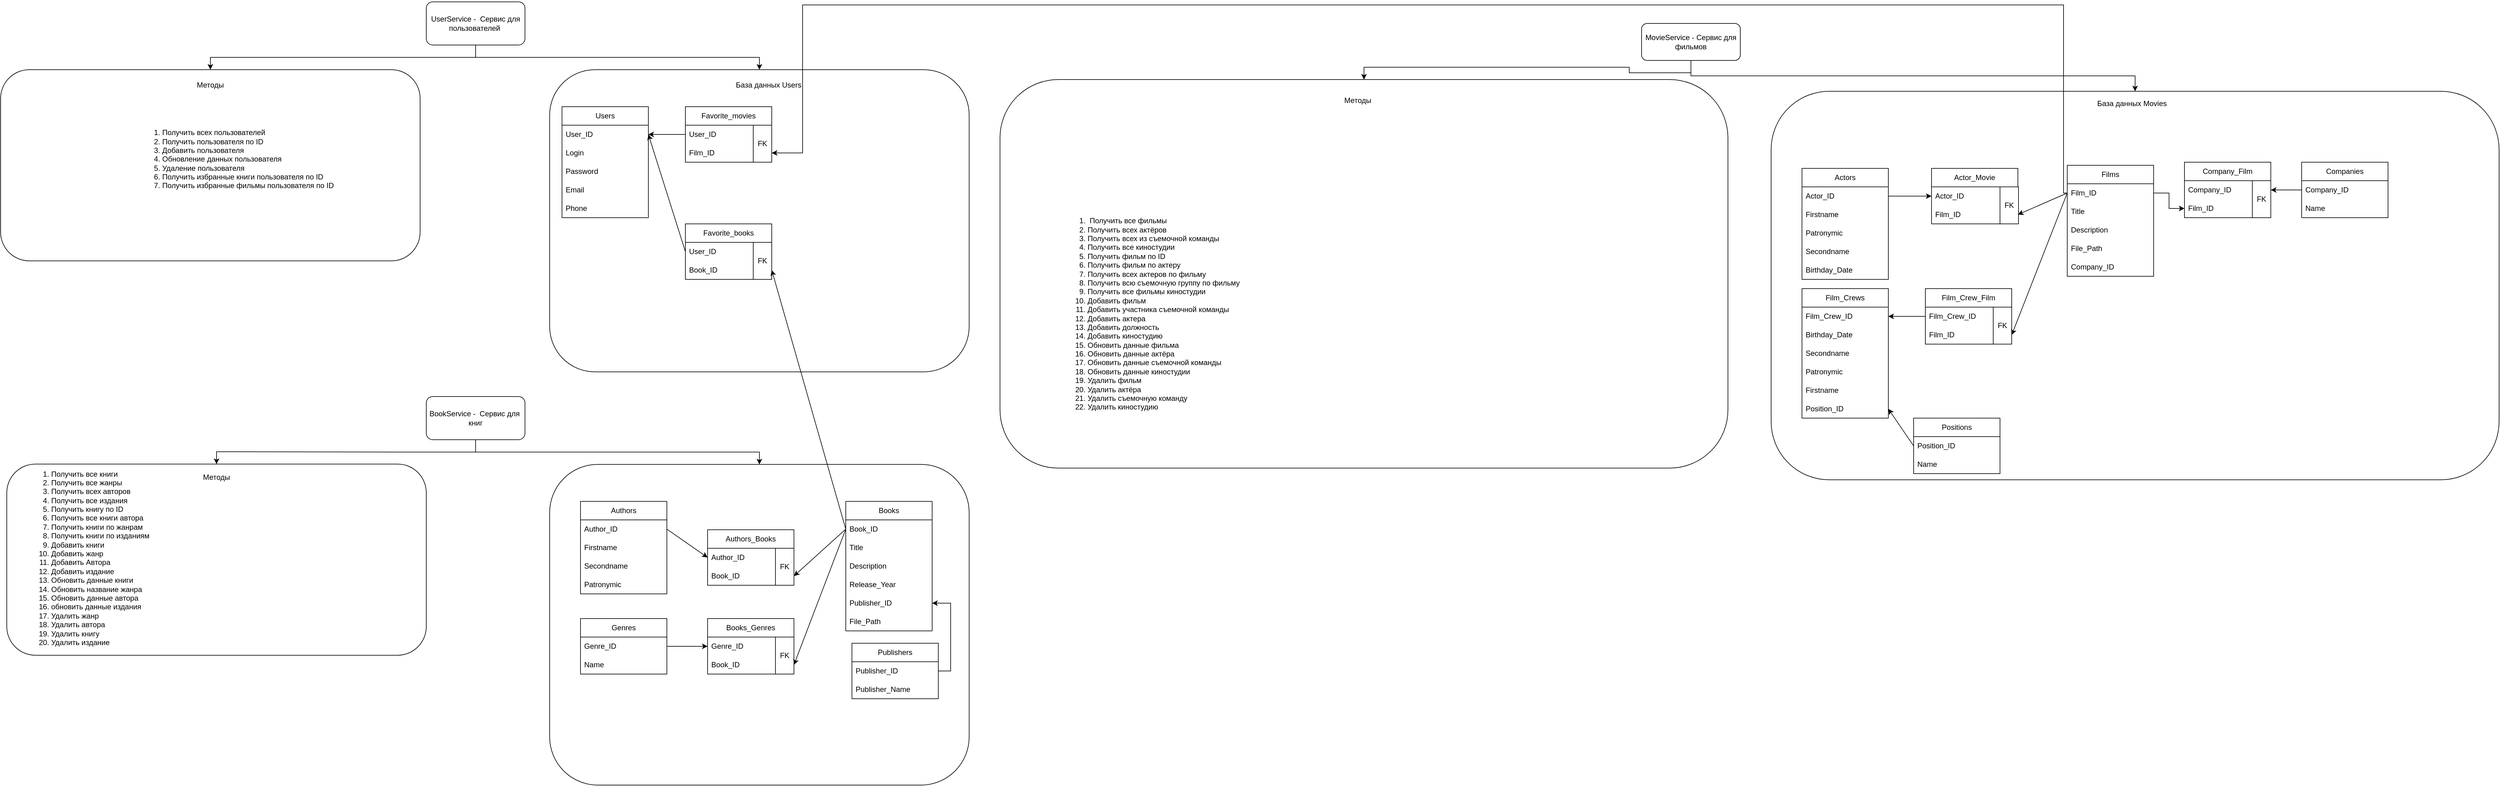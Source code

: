<mxfile version="22.1.2" type="device">
  <diagram name="Page-1" id="nunjTA4fvcYXI3Nan1ei">
    <mxGraphModel dx="2623" dy="1025" grid="1" gridSize="10" guides="1" tooltips="1" connect="1" arrows="1" fold="1" page="1" pageScale="1" pageWidth="850" pageHeight="1100" math="0" shadow="0">
      <root>
        <mxCell id="0" />
        <mxCell id="1" parent="0" />
        <mxCell id="y64R_HTfaRWRjPJeSL_5-12" style="edgeStyle=orthogonalEdgeStyle;rounded=0;orthogonalLoop=1;jettySize=auto;html=1;exitX=0.5;exitY=1;exitDx=0;exitDy=0;entryX=0.5;entryY=0;entryDx=0;entryDy=0;" parent="1" source="y64R_HTfaRWRjPJeSL_5-4" target="y64R_HTfaRWRjPJeSL_5-5" edge="1">
          <mxGeometry relative="1" as="geometry" />
        </mxCell>
        <mxCell id="y64R_HTfaRWRjPJeSL_5-17" style="edgeStyle=orthogonalEdgeStyle;rounded=0;orthogonalLoop=1;jettySize=auto;html=1;exitX=0.5;exitY=1;exitDx=0;exitDy=0;entryX=0.5;entryY=0;entryDx=0;entryDy=0;" parent="1" source="y64R_HTfaRWRjPJeSL_5-4" target="y64R_HTfaRWRjPJeSL_5-16" edge="1">
          <mxGeometry relative="1" as="geometry" />
        </mxCell>
        <mxCell id="y64R_HTfaRWRjPJeSL_5-4" value="UserService -&amp;nbsp; Сервис для пользователей&amp;nbsp;" style="rounded=1;whiteSpace=wrap;html=1;" parent="1" vertex="1">
          <mxGeometry x="-160" y="90" width="160" height="70" as="geometry" />
        </mxCell>
        <mxCell id="y64R_HTfaRWRjPJeSL_5-5" value="" style="rounded=1;whiteSpace=wrap;html=1;" parent="1" vertex="1">
          <mxGeometry x="40" y="200" width="680" height="490" as="geometry" />
        </mxCell>
        <mxCell id="y64R_HTfaRWRjPJeSL_5-6" value="База данных Users" style="text;html=1;strokeColor=none;fillColor=none;align=center;verticalAlign=middle;whiteSpace=wrap;rounded=0;" parent="1" vertex="1">
          <mxGeometry x="340" y="210" width="110" height="30" as="geometry" />
        </mxCell>
        <mxCell id="y64R_HTfaRWRjPJeSL_5-7" value="Users" style="swimlane;fontStyle=0;childLayout=stackLayout;horizontal=1;startSize=30;horizontalStack=0;resizeParent=1;resizeParentMax=0;resizeLast=0;collapsible=1;marginBottom=0;whiteSpace=wrap;html=1;" parent="1" vertex="1">
          <mxGeometry x="60" y="260" width="140" height="180" as="geometry" />
        </mxCell>
        <mxCell id="y64R_HTfaRWRjPJeSL_5-8" value="User_ID" style="text;strokeColor=none;fillColor=none;align=left;verticalAlign=middle;spacingLeft=4;spacingRight=4;overflow=hidden;points=[[0,0.5],[1,0.5]];portConstraint=eastwest;rotatable=0;whiteSpace=wrap;html=1;" parent="y64R_HTfaRWRjPJeSL_5-7" vertex="1">
          <mxGeometry y="30" width="140" height="30" as="geometry" />
        </mxCell>
        <mxCell id="y64R_HTfaRWRjPJeSL_5-10" value="Login" style="text;strokeColor=none;fillColor=none;align=left;verticalAlign=middle;spacingLeft=4;spacingRight=4;overflow=hidden;points=[[0,0.5],[1,0.5]];portConstraint=eastwest;rotatable=0;whiteSpace=wrap;html=1;" parent="y64R_HTfaRWRjPJeSL_5-7" vertex="1">
          <mxGeometry y="60" width="140" height="30" as="geometry" />
        </mxCell>
        <mxCell id="AtE-gss990WMgqZODpJQ-1" value="Password" style="text;strokeColor=none;fillColor=none;align=left;verticalAlign=middle;spacingLeft=4;spacingRight=4;overflow=hidden;points=[[0,0.5],[1,0.5]];portConstraint=eastwest;rotatable=0;whiteSpace=wrap;html=1;" vertex="1" parent="y64R_HTfaRWRjPJeSL_5-7">
          <mxGeometry y="90" width="140" height="30" as="geometry" />
        </mxCell>
        <mxCell id="y64R_HTfaRWRjPJeSL_5-13" value="Email" style="text;strokeColor=none;fillColor=none;align=left;verticalAlign=middle;spacingLeft=4;spacingRight=4;overflow=hidden;points=[[0,0.5],[1,0.5]];portConstraint=eastwest;rotatable=0;whiteSpace=wrap;html=1;" parent="y64R_HTfaRWRjPJeSL_5-7" vertex="1">
          <mxGeometry y="120" width="140" height="30" as="geometry" />
        </mxCell>
        <mxCell id="y64R_HTfaRWRjPJeSL_5-14" value="Phone" style="text;strokeColor=none;fillColor=none;align=left;verticalAlign=middle;spacingLeft=4;spacingRight=4;overflow=hidden;points=[[0,0.5],[1,0.5]];portConstraint=eastwest;rotatable=0;whiteSpace=wrap;html=1;" parent="y64R_HTfaRWRjPJeSL_5-7" vertex="1">
          <mxGeometry y="150" width="140" height="30" as="geometry" />
        </mxCell>
        <mxCell id="y64R_HTfaRWRjPJeSL_5-16" value="" style="rounded=1;whiteSpace=wrap;html=1;" parent="1" vertex="1">
          <mxGeometry x="-850" y="200" width="680" height="310" as="geometry" />
        </mxCell>
        <mxCell id="y64R_HTfaRWRjPJeSL_5-18" value="Методы" style="text;html=1;strokeColor=none;fillColor=none;align=center;verticalAlign=middle;whiteSpace=wrap;rounded=0;" parent="1" vertex="1">
          <mxGeometry x="-540" y="210" width="60" height="30" as="geometry" />
        </mxCell>
        <mxCell id="y64R_HTfaRWRjPJeSL_5-19" value="&lt;ol&gt;&lt;li&gt;Получить всех пользователей&lt;/li&gt;&lt;li&gt;Получить пользователя по ID&lt;/li&gt;&lt;li&gt;Добавить пользователя&lt;/li&gt;&lt;li&gt;Обновление данных пользователя&lt;/li&gt;&lt;li&gt;Удаление пользователя&lt;/li&gt;&lt;li&gt;Получить избранные книги пользователя по ID&lt;/li&gt;&lt;li&gt;Получить избранные фильмы пользователя по ID&lt;/li&gt;&lt;/ol&gt;" style="text;strokeColor=none;fillColor=none;html=1;whiteSpace=wrap;verticalAlign=middle;overflow=hidden;" parent="1" vertex="1">
          <mxGeometry x="-630" y="210" width="680" height="270" as="geometry" />
        </mxCell>
        <mxCell id="y64R_HTfaRWRjPJeSL_5-20" value="Favorite_movies" style="swimlane;fontStyle=0;childLayout=stackLayout;horizontal=1;startSize=30;horizontalStack=0;resizeParent=1;resizeParentMax=0;resizeLast=0;collapsible=1;marginBottom=0;whiteSpace=wrap;html=1;" parent="1" vertex="1">
          <mxGeometry x="260" y="260" width="140" height="90" as="geometry" />
        </mxCell>
        <mxCell id="y64R_HTfaRWRjPJeSL_5-23" value="User_ID" style="text;strokeColor=none;fillColor=none;align=left;verticalAlign=middle;spacingLeft=4;spacingRight=4;overflow=hidden;points=[[0,0.5],[1,0.5]];portConstraint=eastwest;rotatable=0;whiteSpace=wrap;html=1;" parent="y64R_HTfaRWRjPJeSL_5-20" vertex="1">
          <mxGeometry y="30" width="140" height="30" as="geometry" />
        </mxCell>
        <mxCell id="y64R_HTfaRWRjPJeSL_5-22" value="Film_ID" style="text;strokeColor=none;fillColor=none;align=left;verticalAlign=middle;spacingLeft=4;spacingRight=4;overflow=hidden;points=[[0,0.5],[1,0.5]];portConstraint=eastwest;rotatable=0;whiteSpace=wrap;html=1;" parent="y64R_HTfaRWRjPJeSL_5-20" vertex="1">
          <mxGeometry y="60" width="140" height="30" as="geometry" />
        </mxCell>
        <mxCell id="y64R_HTfaRWRjPJeSL_5-25" style="rounded=0;orthogonalLoop=1;jettySize=auto;html=1;exitX=0;exitY=0.5;exitDx=0;exitDy=0;entryX=1;entryY=0.5;entryDx=0;entryDy=0;" parent="1" source="y64R_HTfaRWRjPJeSL_5-23" target="y64R_HTfaRWRjPJeSL_5-8" edge="1">
          <mxGeometry relative="1" as="geometry" />
        </mxCell>
        <mxCell id="y64R_HTfaRWRjPJeSL_5-27" value="Favorite_books" style="swimlane;fontStyle=0;childLayout=stackLayout;horizontal=1;startSize=30;horizontalStack=0;resizeParent=1;resizeParentMax=0;resizeLast=0;collapsible=1;marginBottom=0;whiteSpace=wrap;html=1;" parent="1" vertex="1">
          <mxGeometry x="260" y="450" width="140" height="90" as="geometry" />
        </mxCell>
        <mxCell id="y64R_HTfaRWRjPJeSL_5-30" value="User_ID" style="text;strokeColor=none;fillColor=none;align=left;verticalAlign=middle;spacingLeft=4;spacingRight=4;overflow=hidden;points=[[0,0.5],[1,0.5]];portConstraint=eastwest;rotatable=0;whiteSpace=wrap;html=1;" parent="y64R_HTfaRWRjPJeSL_5-27" vertex="1">
          <mxGeometry y="30" width="140" height="30" as="geometry" />
        </mxCell>
        <mxCell id="y64R_HTfaRWRjPJeSL_5-29" value="Book_ID" style="text;strokeColor=none;fillColor=none;align=left;verticalAlign=middle;spacingLeft=4;spacingRight=4;overflow=hidden;points=[[0,0.5],[1,0.5]];portConstraint=eastwest;rotatable=0;whiteSpace=wrap;html=1;" parent="y64R_HTfaRWRjPJeSL_5-27" vertex="1">
          <mxGeometry y="60" width="140" height="30" as="geometry" />
        </mxCell>
        <mxCell id="y64R_HTfaRWRjPJeSL_5-31" style="rounded=0;orthogonalLoop=1;jettySize=auto;html=1;exitX=0;exitY=0.5;exitDx=0;exitDy=0;entryX=1;entryY=0.5;entryDx=0;entryDy=0;" parent="1" source="y64R_HTfaRWRjPJeSL_5-30" target="y64R_HTfaRWRjPJeSL_5-8" edge="1">
          <mxGeometry relative="1" as="geometry" />
        </mxCell>
        <mxCell id="y64R_HTfaRWRjPJeSL_5-34" style="edgeStyle=orthogonalEdgeStyle;rounded=0;orthogonalLoop=1;jettySize=auto;html=1;exitX=0.5;exitY=1;exitDx=0;exitDy=0;entryX=0.5;entryY=0;entryDx=0;entryDy=0;" parent="1" source="y64R_HTfaRWRjPJeSL_5-32" target="y64R_HTfaRWRjPJeSL_5-33" edge="1">
          <mxGeometry relative="1" as="geometry" />
        </mxCell>
        <mxCell id="y64R_HTfaRWRjPJeSL_5-87" style="edgeStyle=orthogonalEdgeStyle;rounded=0;orthogonalLoop=1;jettySize=auto;html=1;exitX=0.5;exitY=1;exitDx=0;exitDy=0;entryX=0.5;entryY=0;entryDx=0;entryDy=0;" parent="1" source="y64R_HTfaRWRjPJeSL_5-32" target="y64R_HTfaRWRjPJeSL_5-85" edge="1">
          <mxGeometry relative="1" as="geometry" />
        </mxCell>
        <mxCell id="y64R_HTfaRWRjPJeSL_5-32" value="BookService -&amp;nbsp; Сервис для&amp;nbsp;&lt;br&gt;книг" style="rounded=1;whiteSpace=wrap;html=1;" parent="1" vertex="1">
          <mxGeometry x="-160" y="730" width="160" height="70" as="geometry" />
        </mxCell>
        <mxCell id="y64R_HTfaRWRjPJeSL_5-33" value="" style="rounded=1;whiteSpace=wrap;html=1;" parent="1" vertex="1">
          <mxGeometry x="40" y="840" width="680" height="520" as="geometry" />
        </mxCell>
        <mxCell id="y64R_HTfaRWRjPJeSL_5-36" value="FK" style="rounded=0;whiteSpace=wrap;html=1;" parent="1" vertex="1">
          <mxGeometry x="370" y="290" width="30" height="60" as="geometry" />
        </mxCell>
        <mxCell id="y64R_HTfaRWRjPJeSL_5-38" value="FK" style="rounded=0;whiteSpace=wrap;html=1;" parent="1" vertex="1">
          <mxGeometry x="370" y="480" width="30" height="60" as="geometry" />
        </mxCell>
        <mxCell id="y64R_HTfaRWRjPJeSL_5-39" value="Books" style="swimlane;fontStyle=0;childLayout=stackLayout;horizontal=1;startSize=30;horizontalStack=0;resizeParent=1;resizeParentMax=0;resizeLast=0;collapsible=1;marginBottom=0;whiteSpace=wrap;html=1;" parent="1" vertex="1">
          <mxGeometry x="520" y="900" width="140" height="210" as="geometry" />
        </mxCell>
        <mxCell id="y64R_HTfaRWRjPJeSL_5-40" value="Book_ID" style="text;strokeColor=none;fillColor=none;align=left;verticalAlign=middle;spacingLeft=4;spacingRight=4;overflow=hidden;points=[[0,0.5],[1,0.5]];portConstraint=eastwest;rotatable=0;whiteSpace=wrap;html=1;" parent="y64R_HTfaRWRjPJeSL_5-39" vertex="1">
          <mxGeometry y="30" width="140" height="30" as="geometry" />
        </mxCell>
        <mxCell id="y64R_HTfaRWRjPJeSL_5-41" value="Title" style="text;strokeColor=none;fillColor=none;align=left;verticalAlign=middle;spacingLeft=4;spacingRight=4;overflow=hidden;points=[[0,0.5],[1,0.5]];portConstraint=eastwest;rotatable=0;whiteSpace=wrap;html=1;" parent="y64R_HTfaRWRjPJeSL_5-39" vertex="1">
          <mxGeometry y="60" width="140" height="30" as="geometry" />
        </mxCell>
        <mxCell id="y64R_HTfaRWRjPJeSL_5-89" value="Description" style="text;strokeColor=none;fillColor=none;align=left;verticalAlign=middle;spacingLeft=4;spacingRight=4;overflow=hidden;points=[[0,0.5],[1,0.5]];portConstraint=eastwest;rotatable=0;whiteSpace=wrap;html=1;" parent="y64R_HTfaRWRjPJeSL_5-39" vertex="1">
          <mxGeometry y="90" width="140" height="30" as="geometry" />
        </mxCell>
        <mxCell id="y64R_HTfaRWRjPJeSL_5-44" value="Release_Year" style="text;strokeColor=none;fillColor=none;align=left;verticalAlign=middle;spacingLeft=4;spacingRight=4;overflow=hidden;points=[[0,0.5],[1,0.5]];portConstraint=eastwest;rotatable=0;whiteSpace=wrap;html=1;" parent="y64R_HTfaRWRjPJeSL_5-39" vertex="1">
          <mxGeometry y="120" width="140" height="30" as="geometry" />
        </mxCell>
        <mxCell id="y64R_HTfaRWRjPJeSL_5-45" value="Publisher_ID" style="text;strokeColor=none;fillColor=none;align=left;verticalAlign=middle;spacingLeft=4;spacingRight=4;overflow=hidden;points=[[0,0.5],[1,0.5]];portConstraint=eastwest;rotatable=0;whiteSpace=wrap;html=1;" parent="y64R_HTfaRWRjPJeSL_5-39" vertex="1">
          <mxGeometry y="150" width="140" height="30" as="geometry" />
        </mxCell>
        <mxCell id="y64R_HTfaRWRjPJeSL_5-103" value="File_Path" style="text;strokeColor=none;fillColor=none;align=left;verticalAlign=middle;spacingLeft=4;spacingRight=4;overflow=hidden;points=[[0,0.5],[1,0.5]];portConstraint=eastwest;rotatable=0;whiteSpace=wrap;html=1;" parent="y64R_HTfaRWRjPJeSL_5-39" vertex="1">
          <mxGeometry y="180" width="140" height="30" as="geometry" />
        </mxCell>
        <mxCell id="y64R_HTfaRWRjPJeSL_5-51" value="Publishers" style="swimlane;fontStyle=0;childLayout=stackLayout;horizontal=1;startSize=30;horizontalStack=0;resizeParent=1;resizeParentMax=0;resizeLast=0;collapsible=1;marginBottom=0;whiteSpace=wrap;html=1;" parent="1" vertex="1">
          <mxGeometry x="530" y="1130" width="140" height="90" as="geometry" />
        </mxCell>
        <mxCell id="y64R_HTfaRWRjPJeSL_5-52" value="Publisher_ID" style="text;strokeColor=none;fillColor=none;align=left;verticalAlign=middle;spacingLeft=4;spacingRight=4;overflow=hidden;points=[[0,0.5],[1,0.5]];portConstraint=eastwest;rotatable=0;whiteSpace=wrap;html=1;" parent="y64R_HTfaRWRjPJeSL_5-51" vertex="1">
          <mxGeometry y="30" width="140" height="30" as="geometry" />
        </mxCell>
        <mxCell id="y64R_HTfaRWRjPJeSL_5-53" value="Publisher_Name" style="text;strokeColor=none;fillColor=none;align=left;verticalAlign=middle;spacingLeft=4;spacingRight=4;overflow=hidden;points=[[0,0.5],[1,0.5]];portConstraint=eastwest;rotatable=0;whiteSpace=wrap;html=1;" parent="y64R_HTfaRWRjPJeSL_5-51" vertex="1">
          <mxGeometry y="60" width="140" height="30" as="geometry" />
        </mxCell>
        <mxCell id="y64R_HTfaRWRjPJeSL_5-56" style="rounded=0;orthogonalLoop=1;jettySize=auto;html=1;exitX=0;exitY=0.5;exitDx=0;exitDy=0;entryX=1;entryY=0.75;entryDx=0;entryDy=0;" parent="1" source="y64R_HTfaRWRjPJeSL_5-40" target="y64R_HTfaRWRjPJeSL_5-38" edge="1">
          <mxGeometry relative="1" as="geometry" />
        </mxCell>
        <mxCell id="y64R_HTfaRWRjPJeSL_5-57" style="edgeStyle=orthogonalEdgeStyle;rounded=0;orthogonalLoop=1;jettySize=auto;html=1;exitX=1;exitY=0.5;exitDx=0;exitDy=0;entryX=1;entryY=0.5;entryDx=0;entryDy=0;" parent="1" source="y64R_HTfaRWRjPJeSL_5-52" target="y64R_HTfaRWRjPJeSL_5-45" edge="1">
          <mxGeometry relative="1" as="geometry" />
        </mxCell>
        <mxCell id="y64R_HTfaRWRjPJeSL_5-58" value="Authors" style="swimlane;fontStyle=0;childLayout=stackLayout;horizontal=1;startSize=30;horizontalStack=0;resizeParent=1;resizeParentMax=0;resizeLast=0;collapsible=1;marginBottom=0;whiteSpace=wrap;html=1;" parent="1" vertex="1">
          <mxGeometry x="90" y="900" width="140" height="150" as="geometry" />
        </mxCell>
        <mxCell id="y64R_HTfaRWRjPJeSL_5-59" value="Author_ID" style="text;strokeColor=none;fillColor=none;align=left;verticalAlign=middle;spacingLeft=4;spacingRight=4;overflow=hidden;points=[[0,0.5],[1,0.5]];portConstraint=eastwest;rotatable=0;whiteSpace=wrap;html=1;" parent="y64R_HTfaRWRjPJeSL_5-58" vertex="1">
          <mxGeometry y="30" width="140" height="30" as="geometry" />
        </mxCell>
        <mxCell id="y64R_HTfaRWRjPJeSL_5-60" value="Firstname" style="text;strokeColor=none;fillColor=none;align=left;verticalAlign=middle;spacingLeft=4;spacingRight=4;overflow=hidden;points=[[0,0.5],[1,0.5]];portConstraint=eastwest;rotatable=0;whiteSpace=wrap;html=1;" parent="y64R_HTfaRWRjPJeSL_5-58" vertex="1">
          <mxGeometry y="60" width="140" height="30" as="geometry" />
        </mxCell>
        <mxCell id="y64R_HTfaRWRjPJeSL_5-63" value="Secondname" style="text;strokeColor=none;fillColor=none;align=left;verticalAlign=middle;spacingLeft=4;spacingRight=4;overflow=hidden;points=[[0,0.5],[1,0.5]];portConstraint=eastwest;rotatable=0;whiteSpace=wrap;html=1;" parent="y64R_HTfaRWRjPJeSL_5-58" vertex="1">
          <mxGeometry y="90" width="140" height="30" as="geometry" />
        </mxCell>
        <mxCell id="y64R_HTfaRWRjPJeSL_5-61" value="Patronymic" style="text;strokeColor=none;fillColor=none;align=left;verticalAlign=middle;spacingLeft=4;spacingRight=4;overflow=hidden;points=[[0,0.5],[1,0.5]];portConstraint=eastwest;rotatable=0;whiteSpace=wrap;html=1;" parent="y64R_HTfaRWRjPJeSL_5-58" vertex="1">
          <mxGeometry y="120" width="140" height="30" as="geometry" />
        </mxCell>
        <mxCell id="y64R_HTfaRWRjPJeSL_5-64" value="Authors_Books" style="swimlane;fontStyle=0;childLayout=stackLayout;horizontal=1;startSize=30;horizontalStack=0;resizeParent=1;resizeParentMax=0;resizeLast=0;collapsible=1;marginBottom=0;whiteSpace=wrap;html=1;" parent="1" vertex="1">
          <mxGeometry x="296" y="946" width="140" height="90" as="geometry" />
        </mxCell>
        <mxCell id="y64R_HTfaRWRjPJeSL_5-65" value="Author_ID" style="text;strokeColor=none;fillColor=none;align=left;verticalAlign=middle;spacingLeft=4;spacingRight=4;overflow=hidden;points=[[0,0.5],[1,0.5]];portConstraint=eastwest;rotatable=0;whiteSpace=wrap;html=1;" parent="y64R_HTfaRWRjPJeSL_5-64" vertex="1">
          <mxGeometry y="30" width="140" height="30" as="geometry" />
        </mxCell>
        <mxCell id="y64R_HTfaRWRjPJeSL_5-66" value="Book_ID" style="text;strokeColor=none;fillColor=none;align=left;verticalAlign=middle;spacingLeft=4;spacingRight=4;overflow=hidden;points=[[0,0.5],[1,0.5]];portConstraint=eastwest;rotatable=0;whiteSpace=wrap;html=1;" parent="y64R_HTfaRWRjPJeSL_5-64" vertex="1">
          <mxGeometry y="60" width="140" height="30" as="geometry" />
        </mxCell>
        <mxCell id="y64R_HTfaRWRjPJeSL_5-69" value="FK" style="rounded=0;whiteSpace=wrap;html=1;" parent="1" vertex="1">
          <mxGeometry x="406" y="976" width="30" height="60" as="geometry" />
        </mxCell>
        <mxCell id="y64R_HTfaRWRjPJeSL_5-72" style="rounded=0;orthogonalLoop=1;jettySize=auto;html=1;exitX=0;exitY=0.5;exitDx=0;exitDy=0;entryX=1;entryY=0.75;entryDx=0;entryDy=0;" parent="1" source="y64R_HTfaRWRjPJeSL_5-40" target="y64R_HTfaRWRjPJeSL_5-69" edge="1">
          <mxGeometry relative="1" as="geometry" />
        </mxCell>
        <mxCell id="y64R_HTfaRWRjPJeSL_5-73" style="rounded=0;orthogonalLoop=1;jettySize=auto;html=1;exitX=1;exitY=0.5;exitDx=0;exitDy=0;entryX=0;entryY=0.5;entryDx=0;entryDy=0;" parent="1" source="y64R_HTfaRWRjPJeSL_5-59" target="y64R_HTfaRWRjPJeSL_5-65" edge="1">
          <mxGeometry relative="1" as="geometry" />
        </mxCell>
        <mxCell id="y64R_HTfaRWRjPJeSL_5-74" value="Genres" style="swimlane;fontStyle=0;childLayout=stackLayout;horizontal=1;startSize=30;horizontalStack=0;resizeParent=1;resizeParentMax=0;resizeLast=0;collapsible=1;marginBottom=0;whiteSpace=wrap;html=1;" parent="1" vertex="1">
          <mxGeometry x="90" y="1090" width="140" height="90" as="geometry" />
        </mxCell>
        <mxCell id="y64R_HTfaRWRjPJeSL_5-75" value="Genre_ID" style="text;strokeColor=none;fillColor=none;align=left;verticalAlign=middle;spacingLeft=4;spacingRight=4;overflow=hidden;points=[[0,0.5],[1,0.5]];portConstraint=eastwest;rotatable=0;whiteSpace=wrap;html=1;" parent="y64R_HTfaRWRjPJeSL_5-74" vertex="1">
          <mxGeometry y="30" width="140" height="30" as="geometry" />
        </mxCell>
        <mxCell id="y64R_HTfaRWRjPJeSL_5-76" value="Name" style="text;strokeColor=none;fillColor=none;align=left;verticalAlign=middle;spacingLeft=4;spacingRight=4;overflow=hidden;points=[[0,0.5],[1,0.5]];portConstraint=eastwest;rotatable=0;whiteSpace=wrap;html=1;" parent="y64R_HTfaRWRjPJeSL_5-74" vertex="1">
          <mxGeometry y="60" width="140" height="30" as="geometry" />
        </mxCell>
        <mxCell id="y64R_HTfaRWRjPJeSL_5-78" value="Books_Genres" style="swimlane;fontStyle=0;childLayout=stackLayout;horizontal=1;startSize=30;horizontalStack=0;resizeParent=1;resizeParentMax=0;resizeLast=0;collapsible=1;marginBottom=0;whiteSpace=wrap;html=1;" parent="1" vertex="1">
          <mxGeometry x="296" y="1090" width="140" height="90" as="geometry" />
        </mxCell>
        <mxCell id="y64R_HTfaRWRjPJeSL_5-79" value="Genre_ID" style="text;strokeColor=none;fillColor=none;align=left;verticalAlign=middle;spacingLeft=4;spacingRight=4;overflow=hidden;points=[[0,0.5],[1,0.5]];portConstraint=eastwest;rotatable=0;whiteSpace=wrap;html=1;" parent="y64R_HTfaRWRjPJeSL_5-78" vertex="1">
          <mxGeometry y="30" width="140" height="30" as="geometry" />
        </mxCell>
        <mxCell id="y64R_HTfaRWRjPJeSL_5-80" value="Book_ID" style="text;strokeColor=none;fillColor=none;align=left;verticalAlign=middle;spacingLeft=4;spacingRight=4;overflow=hidden;points=[[0,0.5],[1,0.5]];portConstraint=eastwest;rotatable=0;whiteSpace=wrap;html=1;" parent="y64R_HTfaRWRjPJeSL_5-78" vertex="1">
          <mxGeometry y="60" width="140" height="30" as="geometry" />
        </mxCell>
        <mxCell id="y64R_HTfaRWRjPJeSL_5-82" value="FK" style="rounded=0;whiteSpace=wrap;html=1;" parent="1" vertex="1">
          <mxGeometry x="406" y="1120" width="30" height="60" as="geometry" />
        </mxCell>
        <mxCell id="y64R_HTfaRWRjPJeSL_5-83" style="rounded=0;orthogonalLoop=1;jettySize=auto;html=1;exitX=0;exitY=0.5;exitDx=0;exitDy=0;entryX=1;entryY=0.5;entryDx=0;entryDy=0;" parent="1" source="y64R_HTfaRWRjPJeSL_5-40" target="y64R_HTfaRWRjPJeSL_5-80" edge="1">
          <mxGeometry relative="1" as="geometry" />
        </mxCell>
        <mxCell id="y64R_HTfaRWRjPJeSL_5-84" style="rounded=0;orthogonalLoop=1;jettySize=auto;html=1;exitX=1;exitY=0.5;exitDx=0;exitDy=0;entryX=0;entryY=0.5;entryDx=0;entryDy=0;" parent="1" source="y64R_HTfaRWRjPJeSL_5-75" target="y64R_HTfaRWRjPJeSL_5-79" edge="1">
          <mxGeometry relative="1" as="geometry" />
        </mxCell>
        <mxCell id="y64R_HTfaRWRjPJeSL_5-85" value="" style="rounded=1;whiteSpace=wrap;html=1;" parent="1" vertex="1">
          <mxGeometry x="-840" y="839.5" width="680" height="310" as="geometry" />
        </mxCell>
        <mxCell id="y64R_HTfaRWRjPJeSL_5-86" value="Методы" style="text;html=1;strokeColor=none;fillColor=none;align=center;verticalAlign=middle;whiteSpace=wrap;rounded=0;" parent="1" vertex="1">
          <mxGeometry x="-530" y="846" width="60" height="30" as="geometry" />
        </mxCell>
        <mxCell id="y64R_HTfaRWRjPJeSL_5-88" value="&lt;ol&gt;&lt;li&gt;Получить все книги&lt;/li&gt;&lt;li&gt;Получить все жанры&lt;/li&gt;&lt;li&gt;Получить всех авторов&lt;/li&gt;&lt;li&gt;Получить все издания&lt;/li&gt;&lt;li&gt;Получить книгу по ID&lt;/li&gt;&lt;li&gt;Получить все книги автора&lt;/li&gt;&lt;li&gt;Получить книги по жанрам&lt;/li&gt;&lt;li&gt;Получить книги по изданиям&lt;/li&gt;&lt;li&gt;Добавить книги&lt;/li&gt;&lt;li&gt;Добавить жанр&lt;/li&gt;&lt;li&gt;Добавить Автора&lt;/li&gt;&lt;li&gt;Добавить издание&lt;/li&gt;&lt;li&gt;Обновить данные книги&lt;/li&gt;&lt;li&gt;Обновить название жанра&lt;/li&gt;&lt;li&gt;Обновить данные автора&lt;/li&gt;&lt;li&gt;обновить данные издания&lt;/li&gt;&lt;li&gt;Удалить жанр&lt;/li&gt;&lt;li&gt;Удалить автора&lt;/li&gt;&lt;li&gt;Удалить книгу&lt;/li&gt;&lt;li&gt;Удалить издание&lt;/li&gt;&lt;/ol&gt;" style="text;strokeColor=none;fillColor=none;html=1;whiteSpace=wrap;verticalAlign=middle;overflow=hidden;" parent="1" vertex="1">
          <mxGeometry x="-810" y="833.5" width="580" height="314" as="geometry" />
        </mxCell>
        <mxCell id="y64R_HTfaRWRjPJeSL_5-155" style="edgeStyle=orthogonalEdgeStyle;rounded=0;orthogonalLoop=1;jettySize=auto;html=1;exitX=0.5;exitY=1;exitDx=0;exitDy=0;entryX=0.5;entryY=0;entryDx=0;entryDy=0;" parent="1" source="y64R_HTfaRWRjPJeSL_5-90" target="y64R_HTfaRWRjPJeSL_5-92" edge="1">
          <mxGeometry relative="1" as="geometry" />
        </mxCell>
        <mxCell id="y64R_HTfaRWRjPJeSL_5-157" style="edgeStyle=orthogonalEdgeStyle;rounded=0;orthogonalLoop=1;jettySize=auto;html=1;exitX=0.5;exitY=1;exitDx=0;exitDy=0;entryX=0.5;entryY=0;entryDx=0;entryDy=0;" parent="1" source="y64R_HTfaRWRjPJeSL_5-90" target="y64R_HTfaRWRjPJeSL_5-156" edge="1">
          <mxGeometry relative="1" as="geometry" />
        </mxCell>
        <mxCell id="y64R_HTfaRWRjPJeSL_5-90" value="MovieService - Сервис для фильмов" style="rounded=1;whiteSpace=wrap;html=1;" parent="1" vertex="1">
          <mxGeometry x="1810" y="125" width="160" height="60" as="geometry" />
        </mxCell>
        <mxCell id="y64R_HTfaRWRjPJeSL_5-92" value="" style="rounded=1;whiteSpace=wrap;html=1;" parent="1" vertex="1">
          <mxGeometry x="2020" y="235" width="1180" height="630" as="geometry" />
        </mxCell>
        <mxCell id="y64R_HTfaRWRjPJeSL_5-93" value="База данных Movies" style="text;html=1;strokeColor=none;fillColor=none;align=center;verticalAlign=middle;whiteSpace=wrap;rounded=0;" parent="1" vertex="1">
          <mxGeometry x="2540" y="240" width="130" height="30" as="geometry" />
        </mxCell>
        <mxCell id="y64R_HTfaRWRjPJeSL_5-94" value="Films" style="swimlane;fontStyle=0;childLayout=stackLayout;horizontal=1;startSize=30;horizontalStack=0;resizeParent=1;resizeParentMax=0;resizeLast=0;collapsible=1;marginBottom=0;whiteSpace=wrap;html=1;" parent="1" vertex="1">
          <mxGeometry x="2500" y="355" width="140" height="180" as="geometry" />
        </mxCell>
        <mxCell id="y64R_HTfaRWRjPJeSL_5-95" value="Film_ID" style="text;strokeColor=none;fillColor=none;align=left;verticalAlign=middle;spacingLeft=4;spacingRight=4;overflow=hidden;points=[[0,0.5],[1,0.5]];portConstraint=eastwest;rotatable=0;whiteSpace=wrap;html=1;" parent="y64R_HTfaRWRjPJeSL_5-94" vertex="1">
          <mxGeometry y="30" width="140" height="30" as="geometry" />
        </mxCell>
        <mxCell id="y64R_HTfaRWRjPJeSL_5-96" value="Title" style="text;strokeColor=none;fillColor=none;align=left;verticalAlign=middle;spacingLeft=4;spacingRight=4;overflow=hidden;points=[[0,0.5],[1,0.5]];portConstraint=eastwest;rotatable=0;whiteSpace=wrap;html=1;" parent="y64R_HTfaRWRjPJeSL_5-94" vertex="1">
          <mxGeometry y="60" width="140" height="30" as="geometry" />
        </mxCell>
        <mxCell id="y64R_HTfaRWRjPJeSL_5-102" value="Description" style="text;strokeColor=none;fillColor=none;align=left;verticalAlign=middle;spacingLeft=4;spacingRight=4;overflow=hidden;points=[[0,0.5],[1,0.5]];portConstraint=eastwest;rotatable=0;whiteSpace=wrap;html=1;" parent="y64R_HTfaRWRjPJeSL_5-94" vertex="1">
          <mxGeometry y="90" width="140" height="30" as="geometry" />
        </mxCell>
        <mxCell id="y64R_HTfaRWRjPJeSL_5-97" value="File_Path" style="text;strokeColor=none;fillColor=none;align=left;verticalAlign=middle;spacingLeft=4;spacingRight=4;overflow=hidden;points=[[0,0.5],[1,0.5]];portConstraint=eastwest;rotatable=0;whiteSpace=wrap;html=1;" parent="y64R_HTfaRWRjPJeSL_5-94" vertex="1">
          <mxGeometry y="120" width="140" height="30" as="geometry" />
        </mxCell>
        <mxCell id="y64R_HTfaRWRjPJeSL_5-104" value="Company_ID" style="text;strokeColor=none;fillColor=none;align=left;verticalAlign=middle;spacingLeft=4;spacingRight=4;overflow=hidden;points=[[0,0.5],[1,0.5]];portConstraint=eastwest;rotatable=0;whiteSpace=wrap;html=1;" parent="y64R_HTfaRWRjPJeSL_5-94" vertex="1">
          <mxGeometry y="150" width="140" height="30" as="geometry" />
        </mxCell>
        <mxCell id="y64R_HTfaRWRjPJeSL_5-106" value="Actors" style="swimlane;fontStyle=0;childLayout=stackLayout;horizontal=1;startSize=30;horizontalStack=0;resizeParent=1;resizeParentMax=0;resizeLast=0;collapsible=1;marginBottom=0;whiteSpace=wrap;html=1;" parent="1" vertex="1">
          <mxGeometry x="2070" y="360" width="140" height="180" as="geometry" />
        </mxCell>
        <mxCell id="y64R_HTfaRWRjPJeSL_5-107" value="Actor_ID" style="text;strokeColor=none;fillColor=none;align=left;verticalAlign=middle;spacingLeft=4;spacingRight=4;overflow=hidden;points=[[0,0.5],[1,0.5]];portConstraint=eastwest;rotatable=0;whiteSpace=wrap;html=1;" parent="y64R_HTfaRWRjPJeSL_5-106" vertex="1">
          <mxGeometry y="30" width="140" height="30" as="geometry" />
        </mxCell>
        <mxCell id="y64R_HTfaRWRjPJeSL_5-111" value="Firstname" style="text;strokeColor=none;fillColor=none;align=left;verticalAlign=middle;spacingLeft=4;spacingRight=4;overflow=hidden;points=[[0,0.5],[1,0.5]];portConstraint=eastwest;rotatable=0;whiteSpace=wrap;html=1;" parent="y64R_HTfaRWRjPJeSL_5-106" vertex="1">
          <mxGeometry y="60" width="140" height="30" as="geometry" />
        </mxCell>
        <mxCell id="y64R_HTfaRWRjPJeSL_5-113" value="Patronymic" style="text;strokeColor=none;fillColor=none;align=left;verticalAlign=middle;spacingLeft=4;spacingRight=4;overflow=hidden;points=[[0,0.5],[1,0.5]];portConstraint=eastwest;rotatable=0;whiteSpace=wrap;html=1;" parent="y64R_HTfaRWRjPJeSL_5-106" vertex="1">
          <mxGeometry y="90" width="140" height="30" as="geometry" />
        </mxCell>
        <mxCell id="y64R_HTfaRWRjPJeSL_5-112" value="Secondname" style="text;strokeColor=none;fillColor=none;align=left;verticalAlign=middle;spacingLeft=4;spacingRight=4;overflow=hidden;points=[[0,0.5],[1,0.5]];portConstraint=eastwest;rotatable=0;whiteSpace=wrap;html=1;" parent="y64R_HTfaRWRjPJeSL_5-106" vertex="1">
          <mxGeometry y="120" width="140" height="30" as="geometry" />
        </mxCell>
        <mxCell id="y64R_HTfaRWRjPJeSL_5-109" value="Birthday_Date" style="text;strokeColor=none;fillColor=none;align=left;verticalAlign=middle;spacingLeft=4;spacingRight=4;overflow=hidden;points=[[0,0.5],[1,0.5]];portConstraint=eastwest;rotatable=0;whiteSpace=wrap;html=1;" parent="y64R_HTfaRWRjPJeSL_5-106" vertex="1">
          <mxGeometry y="150" width="140" height="30" as="geometry" />
        </mxCell>
        <mxCell id="y64R_HTfaRWRjPJeSL_5-114" value="Actor_Movie" style="swimlane;fontStyle=0;childLayout=stackLayout;horizontal=1;startSize=30;horizontalStack=0;resizeParent=1;resizeParentMax=0;resizeLast=0;collapsible=1;marginBottom=0;whiteSpace=wrap;html=1;" parent="1" vertex="1">
          <mxGeometry x="2280" y="360" width="140" height="90" as="geometry" />
        </mxCell>
        <mxCell id="y64R_HTfaRWRjPJeSL_5-115" value="Actor_ID" style="text;strokeColor=none;fillColor=none;align=left;verticalAlign=middle;spacingLeft=4;spacingRight=4;overflow=hidden;points=[[0,0.5],[1,0.5]];portConstraint=eastwest;rotatable=0;whiteSpace=wrap;html=1;" parent="y64R_HTfaRWRjPJeSL_5-114" vertex="1">
          <mxGeometry y="30" width="140" height="30" as="geometry" />
        </mxCell>
        <mxCell id="y64R_HTfaRWRjPJeSL_5-116" value="Film_ID" style="text;strokeColor=none;fillColor=none;align=left;verticalAlign=middle;spacingLeft=4;spacingRight=4;overflow=hidden;points=[[0,0.5],[1,0.5]];portConstraint=eastwest;rotatable=0;whiteSpace=wrap;html=1;" parent="y64R_HTfaRWRjPJeSL_5-114" vertex="1">
          <mxGeometry y="60" width="140" height="30" as="geometry" />
        </mxCell>
        <mxCell id="y64R_HTfaRWRjPJeSL_5-118" value="FK" style="rounded=0;whiteSpace=wrap;html=1;" parent="1" vertex="1">
          <mxGeometry x="2391" y="390" width="30" height="60" as="geometry" />
        </mxCell>
        <mxCell id="y64R_HTfaRWRjPJeSL_5-119" style="edgeStyle=orthogonalEdgeStyle;rounded=0;orthogonalLoop=1;jettySize=auto;html=1;exitX=1;exitY=0.5;exitDx=0;exitDy=0;entryX=0;entryY=0.5;entryDx=0;entryDy=0;" parent="1" source="y64R_HTfaRWRjPJeSL_5-107" target="y64R_HTfaRWRjPJeSL_5-115" edge="1">
          <mxGeometry relative="1" as="geometry" />
        </mxCell>
        <mxCell id="y64R_HTfaRWRjPJeSL_5-120" style="rounded=0;orthogonalLoop=1;jettySize=auto;html=1;exitX=0;exitY=0.5;exitDx=0;exitDy=0;entryX=1;entryY=0.5;entryDx=0;entryDy=0;" parent="1" source="y64R_HTfaRWRjPJeSL_5-95" target="y64R_HTfaRWRjPJeSL_5-116" edge="1">
          <mxGeometry relative="1" as="geometry" />
        </mxCell>
        <mxCell id="y64R_HTfaRWRjPJeSL_5-125" value="Film_Crews" style="swimlane;fontStyle=0;childLayout=stackLayout;horizontal=1;startSize=30;horizontalStack=0;resizeParent=1;resizeParentMax=0;resizeLast=0;collapsible=1;marginBottom=0;whiteSpace=wrap;html=1;" parent="1" vertex="1">
          <mxGeometry x="2070" y="555" width="140" height="210" as="geometry" />
        </mxCell>
        <mxCell id="y64R_HTfaRWRjPJeSL_5-136" value="Film_Crew_ID" style="text;strokeColor=none;fillColor=none;align=left;verticalAlign=middle;spacingLeft=4;spacingRight=4;overflow=hidden;points=[[0,0.5],[1,0.5]];portConstraint=eastwest;rotatable=0;whiteSpace=wrap;html=1;" parent="y64R_HTfaRWRjPJeSL_5-125" vertex="1">
          <mxGeometry y="30" width="140" height="30" as="geometry" />
        </mxCell>
        <mxCell id="y64R_HTfaRWRjPJeSL_5-140" value="Birthday_Date" style="text;strokeColor=none;fillColor=none;align=left;verticalAlign=middle;spacingLeft=4;spacingRight=4;overflow=hidden;points=[[0,0.5],[1,0.5]];portConstraint=eastwest;rotatable=0;whiteSpace=wrap;html=1;" parent="y64R_HTfaRWRjPJeSL_5-125" vertex="1">
          <mxGeometry y="60" width="140" height="30" as="geometry" />
        </mxCell>
        <mxCell id="y64R_HTfaRWRjPJeSL_5-139" value="Secondname" style="text;strokeColor=none;fillColor=none;align=left;verticalAlign=middle;spacingLeft=4;spacingRight=4;overflow=hidden;points=[[0,0.5],[1,0.5]];portConstraint=eastwest;rotatable=0;whiteSpace=wrap;html=1;" parent="y64R_HTfaRWRjPJeSL_5-125" vertex="1">
          <mxGeometry y="90" width="140" height="30" as="geometry" />
        </mxCell>
        <mxCell id="y64R_HTfaRWRjPJeSL_5-138" value="Patronymic" style="text;strokeColor=none;fillColor=none;align=left;verticalAlign=middle;spacingLeft=4;spacingRight=4;overflow=hidden;points=[[0,0.5],[1,0.5]];portConstraint=eastwest;rotatable=0;whiteSpace=wrap;html=1;" parent="y64R_HTfaRWRjPJeSL_5-125" vertex="1">
          <mxGeometry y="120" width="140" height="30" as="geometry" />
        </mxCell>
        <mxCell id="y64R_HTfaRWRjPJeSL_5-137" value="Firstname" style="text;strokeColor=none;fillColor=none;align=left;verticalAlign=middle;spacingLeft=4;spacingRight=4;overflow=hidden;points=[[0,0.5],[1,0.5]];portConstraint=eastwest;rotatable=0;whiteSpace=wrap;html=1;" parent="y64R_HTfaRWRjPJeSL_5-125" vertex="1">
          <mxGeometry y="150" width="140" height="30" as="geometry" />
        </mxCell>
        <mxCell id="y64R_HTfaRWRjPJeSL_5-141" value="Position_ID" style="text;strokeColor=none;fillColor=none;align=left;verticalAlign=middle;spacingLeft=4;spacingRight=4;overflow=hidden;points=[[0,0.5],[1,0.5]];portConstraint=eastwest;rotatable=0;whiteSpace=wrap;html=1;" parent="y64R_HTfaRWRjPJeSL_5-125" vertex="1">
          <mxGeometry y="180" width="140" height="30" as="geometry" />
        </mxCell>
        <mxCell id="y64R_HTfaRWRjPJeSL_5-142" value="Positions" style="swimlane;fontStyle=0;childLayout=stackLayout;horizontal=1;startSize=30;horizontalStack=0;resizeParent=1;resizeParentMax=0;resizeLast=0;collapsible=1;marginBottom=0;whiteSpace=wrap;html=1;" parent="1" vertex="1">
          <mxGeometry x="2251" y="765" width="140" height="90" as="geometry" />
        </mxCell>
        <mxCell id="y64R_HTfaRWRjPJeSL_5-143" value="Position_ID" style="text;strokeColor=none;fillColor=none;align=left;verticalAlign=middle;spacingLeft=4;spacingRight=4;overflow=hidden;points=[[0,0.5],[1,0.5]];portConstraint=eastwest;rotatable=0;whiteSpace=wrap;html=1;" parent="y64R_HTfaRWRjPJeSL_5-142" vertex="1">
          <mxGeometry y="30" width="140" height="30" as="geometry" />
        </mxCell>
        <mxCell id="y64R_HTfaRWRjPJeSL_5-144" value="Name" style="text;strokeColor=none;fillColor=none;align=left;verticalAlign=middle;spacingLeft=4;spacingRight=4;overflow=hidden;points=[[0,0.5],[1,0.5]];portConstraint=eastwest;rotatable=0;whiteSpace=wrap;html=1;" parent="y64R_HTfaRWRjPJeSL_5-142" vertex="1">
          <mxGeometry y="60" width="140" height="30" as="geometry" />
        </mxCell>
        <mxCell id="y64R_HTfaRWRjPJeSL_5-146" style="rounded=0;orthogonalLoop=1;jettySize=auto;html=1;exitX=0;exitY=0.5;exitDx=0;exitDy=0;entryX=1;entryY=0.5;entryDx=0;entryDy=0;" parent="1" source="y64R_HTfaRWRjPJeSL_5-143" target="y64R_HTfaRWRjPJeSL_5-141" edge="1">
          <mxGeometry relative="1" as="geometry" />
        </mxCell>
        <mxCell id="y64R_HTfaRWRjPJeSL_5-147" value="Film_Crew_Film" style="swimlane;fontStyle=0;childLayout=stackLayout;horizontal=1;startSize=30;horizontalStack=0;resizeParent=1;resizeParentMax=0;resizeLast=0;collapsible=1;marginBottom=0;whiteSpace=wrap;html=1;" parent="1" vertex="1">
          <mxGeometry x="2270" y="555" width="140" height="90" as="geometry" />
        </mxCell>
        <mxCell id="y64R_HTfaRWRjPJeSL_5-148" value="Film_Crew_ID" style="text;strokeColor=none;fillColor=none;align=left;verticalAlign=middle;spacingLeft=4;spacingRight=4;overflow=hidden;points=[[0,0.5],[1,0.5]];portConstraint=eastwest;rotatable=0;whiteSpace=wrap;html=1;" parent="y64R_HTfaRWRjPJeSL_5-147" vertex="1">
          <mxGeometry y="30" width="140" height="30" as="geometry" />
        </mxCell>
        <mxCell id="y64R_HTfaRWRjPJeSL_5-149" value="Film_ID" style="text;strokeColor=none;fillColor=none;align=left;verticalAlign=middle;spacingLeft=4;spacingRight=4;overflow=hidden;points=[[0,0.5],[1,0.5]];portConstraint=eastwest;rotatable=0;whiteSpace=wrap;html=1;" parent="y64R_HTfaRWRjPJeSL_5-147" vertex="1">
          <mxGeometry y="60" width="140" height="30" as="geometry" />
        </mxCell>
        <mxCell id="y64R_HTfaRWRjPJeSL_5-151" style="edgeStyle=orthogonalEdgeStyle;rounded=0;orthogonalLoop=1;jettySize=auto;html=1;exitX=0;exitY=0.5;exitDx=0;exitDy=0;entryX=1;entryY=0.5;entryDx=0;entryDy=0;" parent="1" source="y64R_HTfaRWRjPJeSL_5-148" target="y64R_HTfaRWRjPJeSL_5-136" edge="1">
          <mxGeometry relative="1" as="geometry" />
        </mxCell>
        <mxCell id="y64R_HTfaRWRjPJeSL_5-153" value="FK" style="rounded=0;whiteSpace=wrap;html=1;" parent="1" vertex="1">
          <mxGeometry x="2380" y="585" width="30" height="60" as="geometry" />
        </mxCell>
        <mxCell id="y64R_HTfaRWRjPJeSL_5-154" style="rounded=0;orthogonalLoop=1;jettySize=auto;html=1;exitX=0;exitY=0.5;exitDx=0;exitDy=0;entryX=1;entryY=0.5;entryDx=0;entryDy=0;" parent="1" source="y64R_HTfaRWRjPJeSL_5-95" target="y64R_HTfaRWRjPJeSL_5-149" edge="1">
          <mxGeometry relative="1" as="geometry" />
        </mxCell>
        <mxCell id="y64R_HTfaRWRjPJeSL_5-156" value="" style="rounded=1;whiteSpace=wrap;html=1;" parent="1" vertex="1">
          <mxGeometry x="770" y="216" width="1180" height="630" as="geometry" />
        </mxCell>
        <mxCell id="y64R_HTfaRWRjPJeSL_5-158" value="Методы" style="text;html=1;strokeColor=none;fillColor=none;align=center;verticalAlign=middle;whiteSpace=wrap;rounded=0;" parent="1" vertex="1">
          <mxGeometry x="1320" y="235" width="60" height="30" as="geometry" />
        </mxCell>
        <mxCell id="y64R_HTfaRWRjPJeSL_5-159" value="&lt;ol&gt;&lt;li&gt;&amp;nbsp;Получить все фильмы&lt;/li&gt;&lt;li&gt;Получить всех актёров&lt;/li&gt;&lt;li&gt;Получить всех из съемочной команды&lt;/li&gt;&lt;li&gt;Получить все киностудии&lt;/li&gt;&lt;li&gt;Получить фильм по ID&lt;/li&gt;&lt;li&gt;Получить фильм по актеру&lt;/li&gt;&lt;li&gt;Получить всех актеров по фильму&lt;/li&gt;&lt;li&gt;Получить всю съемочную группу по фильму&lt;/li&gt;&lt;li&gt;Получить все фильмы киностудии&lt;/li&gt;&lt;li&gt;Добавить фильм&lt;/li&gt;&lt;li&gt;Добавить участника съемочной команды&lt;/li&gt;&lt;li&gt;Добавить актера&lt;/li&gt;&lt;li&gt;Добавить должность&lt;/li&gt;&lt;li&gt;Добавить киностудию&lt;/li&gt;&lt;li&gt;Обновить данные фильма&lt;/li&gt;&lt;li&gt;Обновить данные актёра&lt;br&gt;&lt;/li&gt;&lt;li&gt;Обновить данные съемочной команды&lt;br&gt;&lt;/li&gt;&lt;li&gt;Обновить данные киностудии&lt;br&gt;&lt;/li&gt;&lt;li&gt;Удалить фильм&lt;/li&gt;&lt;li&gt;Удалить актёра&lt;/li&gt;&lt;li&gt;Удалить съемочную команду&lt;/li&gt;&lt;li&gt;Удалить киностудию&lt;/li&gt;&lt;/ol&gt;" style="text;strokeColor=none;fillColor=none;html=1;whiteSpace=wrap;verticalAlign=middle;overflow=hidden;" parent="1" vertex="1">
          <mxGeometry x="870" y="346" width="780" height="500" as="geometry" />
        </mxCell>
        <mxCell id="y64R_HTfaRWRjPJeSL_5-160" value="Companies" style="swimlane;fontStyle=0;childLayout=stackLayout;horizontal=1;startSize=30;horizontalStack=0;resizeParent=1;resizeParentMax=0;resizeLast=0;collapsible=1;marginBottom=0;whiteSpace=wrap;html=1;" parent="1" vertex="1">
          <mxGeometry x="2880" y="350" width="140" height="90" as="geometry" />
        </mxCell>
        <mxCell id="y64R_HTfaRWRjPJeSL_5-161" value="Company_ID" style="text;strokeColor=none;fillColor=none;align=left;verticalAlign=middle;spacingLeft=4;spacingRight=4;overflow=hidden;points=[[0,0.5],[1,0.5]];portConstraint=eastwest;rotatable=0;whiteSpace=wrap;html=1;" parent="y64R_HTfaRWRjPJeSL_5-160" vertex="1">
          <mxGeometry y="30" width="140" height="30" as="geometry" />
        </mxCell>
        <mxCell id="y64R_HTfaRWRjPJeSL_5-162" value="Name" style="text;strokeColor=none;fillColor=none;align=left;verticalAlign=middle;spacingLeft=4;spacingRight=4;overflow=hidden;points=[[0,0.5],[1,0.5]];portConstraint=eastwest;rotatable=0;whiteSpace=wrap;html=1;" parent="y64R_HTfaRWRjPJeSL_5-160" vertex="1">
          <mxGeometry y="60" width="140" height="30" as="geometry" />
        </mxCell>
        <mxCell id="y64R_HTfaRWRjPJeSL_5-164" value="Company_Film" style="swimlane;fontStyle=0;childLayout=stackLayout;horizontal=1;startSize=30;horizontalStack=0;resizeParent=1;resizeParentMax=0;resizeLast=0;collapsible=1;marginBottom=0;whiteSpace=wrap;html=1;" parent="1" vertex="1">
          <mxGeometry x="2690" y="350" width="140" height="90" as="geometry" />
        </mxCell>
        <mxCell id="y64R_HTfaRWRjPJeSL_5-165" value="Company_ID" style="text;strokeColor=none;fillColor=none;align=left;verticalAlign=middle;spacingLeft=4;spacingRight=4;overflow=hidden;points=[[0,0.5],[1,0.5]];portConstraint=eastwest;rotatable=0;whiteSpace=wrap;html=1;" parent="y64R_HTfaRWRjPJeSL_5-164" vertex="1">
          <mxGeometry y="30" width="140" height="30" as="geometry" />
        </mxCell>
        <mxCell id="y64R_HTfaRWRjPJeSL_5-166" value="Film_ID" style="text;strokeColor=none;fillColor=none;align=left;verticalAlign=middle;spacingLeft=4;spacingRight=4;overflow=hidden;points=[[0,0.5],[1,0.5]];portConstraint=eastwest;rotatable=0;whiteSpace=wrap;html=1;" parent="y64R_HTfaRWRjPJeSL_5-164" vertex="1">
          <mxGeometry y="60" width="140" height="30" as="geometry" />
        </mxCell>
        <mxCell id="y64R_HTfaRWRjPJeSL_5-167" style="edgeStyle=orthogonalEdgeStyle;rounded=0;orthogonalLoop=1;jettySize=auto;html=1;exitX=1;exitY=0.5;exitDx=0;exitDy=0;entryX=0;entryY=0.5;entryDx=0;entryDy=0;" parent="1" source="y64R_HTfaRWRjPJeSL_5-95" target="y64R_HTfaRWRjPJeSL_5-166" edge="1">
          <mxGeometry relative="1" as="geometry" />
        </mxCell>
        <mxCell id="y64R_HTfaRWRjPJeSL_5-168" style="edgeStyle=orthogonalEdgeStyle;rounded=0;orthogonalLoop=1;jettySize=auto;html=1;exitX=0;exitY=0.5;exitDx=0;exitDy=0;entryX=1;entryY=0.5;entryDx=0;entryDy=0;" parent="1" source="y64R_HTfaRWRjPJeSL_5-161" target="y64R_HTfaRWRjPJeSL_5-165" edge="1">
          <mxGeometry relative="1" as="geometry" />
        </mxCell>
        <mxCell id="y64R_HTfaRWRjPJeSL_5-169" value="FK" style="rounded=0;whiteSpace=wrap;html=1;" parent="1" vertex="1">
          <mxGeometry x="2800" y="380" width="30" height="60" as="geometry" />
        </mxCell>
        <mxCell id="y64R_HTfaRWRjPJeSL_5-170" style="edgeStyle=orthogonalEdgeStyle;rounded=0;orthogonalLoop=1;jettySize=auto;html=1;exitX=0;exitY=0.5;exitDx=0;exitDy=0;entryX=1;entryY=0.5;entryDx=0;entryDy=0;" parent="1" source="y64R_HTfaRWRjPJeSL_5-95" target="y64R_HTfaRWRjPJeSL_5-22" edge="1">
          <mxGeometry relative="1" as="geometry">
            <mxPoint x="2484" y="400" as="sourcePoint" />
            <mxPoint x="394" y="95" as="targetPoint" />
            <Array as="points">
              <mxPoint x="2494" y="400" />
              <mxPoint x="2494" y="95" />
              <mxPoint x="450" y="95" />
              <mxPoint x="450" y="335" />
            </Array>
          </mxGeometry>
        </mxCell>
      </root>
    </mxGraphModel>
  </diagram>
</mxfile>
